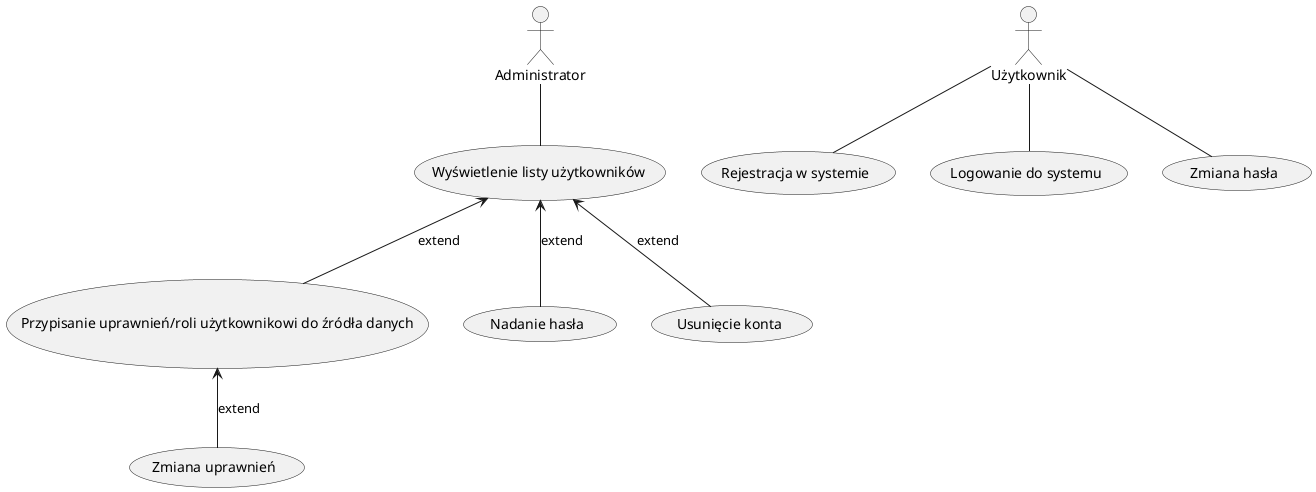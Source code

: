 @startuml Zarządzanie użytkownikami i dostępem

actor "Administrator" as Admin
actor "Użytkownik" as User

usecase "Wyświetlenie listy użytkowników" as UC1
usecase "Przypisanie uprawnień/roli użytkownikowi do źródła danych" as UC2
usecase "Zmiana uprawnień" as UC3
usecase "Rejestracja w systemie" as UC4
usecase "Logowanie do systemu" as UC5
usecase "Nadanie hasła" as UC6
usecase "Zmiana hasła" as UC7
usecase "Usunięcie konta" as UC8

Admin -- UC1
UC1 <-- UC6 : extend
UC1 <-- UC2 : extend
UC2 <-- UC3 : extend
UC1 <-- UC8 : extend

User -- UC4
User -- UC5
User -- UC7  

@enduml
